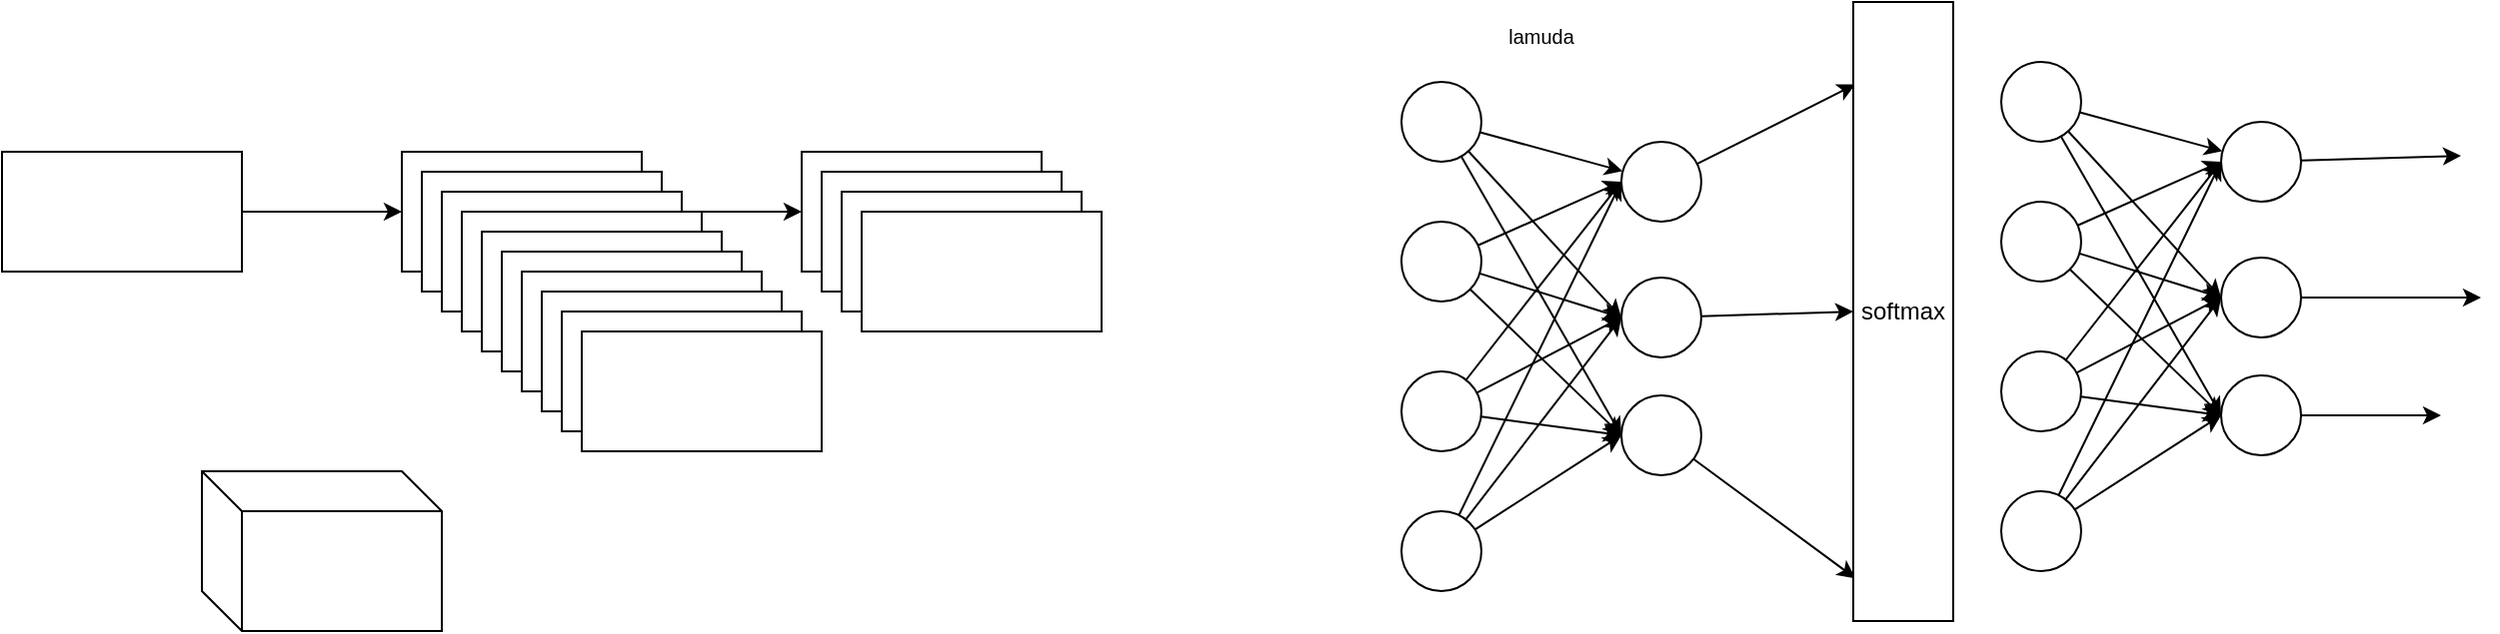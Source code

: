 <mxGraphModel dx="3188" dy="2448" grid="0" gridSize="10" guides="1" tooltips="1" connect="1" arrows="1" fold="1" page="0" pageScale="1" pageWidth="827" pageHeight="1169" background="#ffffff"><root><mxCell id="0"/><mxCell id="1" parent="0"/><mxCell id="27" value="" style="edgeStyle=orthogonalEdgeStyle;rounded=0;html=1;jettySize=auto;orthogonalLoop=1;" parent="1" source="23" target="26" edge="1"><mxGeometry relative="1" as="geometry"/></mxCell><mxCell id="23" value="" style="rounded=0;whiteSpace=wrap;html=1;" parent="1" vertex="1"><mxGeometry x="-1500" y="-980" width="120" height="60" as="geometry"/></mxCell><mxCell id="29" value="" style="edgeStyle=orthogonalEdgeStyle;rounded=0;html=1;jettySize=auto;orthogonalLoop=1;" parent="1" source="26" target="28" edge="1"><mxGeometry relative="1" as="geometry"/></mxCell><mxCell id="26" value="" style="rounded=0;whiteSpace=wrap;html=1;" parent="1" vertex="1"><mxGeometry x="-1300" y="-980" width="120" height="60" as="geometry"/></mxCell><mxCell id="28" value="" style="rounded=0;whiteSpace=wrap;html=1;" parent="1" vertex="1"><mxGeometry x="-1100" y="-980" width="120" height="60" as="geometry"/></mxCell><mxCell id="30" value="" style="rounded=0;whiteSpace=wrap;html=1;" parent="1" vertex="1"><mxGeometry x="-1090" y="-970" width="120" height="60" as="geometry"/></mxCell><mxCell id="31" value="" style="rounded=0;whiteSpace=wrap;html=1;" parent="1" vertex="1"><mxGeometry x="-1080" y="-960" width="120" height="60" as="geometry"/></mxCell><mxCell id="32" value="" style="rounded=0;whiteSpace=wrap;html=1;" parent="1" vertex="1"><mxGeometry x="-1070" y="-950" width="120" height="60" as="geometry"/></mxCell><mxCell id="42" value="" style="group" parent="1" vertex="1" connectable="0"><mxGeometry x="-800" y="-1015" width="40" height="255" as="geometry"/></mxCell><mxCell id="35" value="" style="ellipse;whiteSpace=wrap;html=1;aspect=fixed;" parent="42" vertex="1"><mxGeometry width="40" height="40" as="geometry"/></mxCell><mxCell id="36" value="" style="ellipse;whiteSpace=wrap;html=1;aspect=fixed;" parent="42" vertex="1"><mxGeometry y="70" width="40" height="40" as="geometry"/></mxCell><mxCell id="38" value="" style="ellipse;whiteSpace=wrap;html=1;aspect=fixed;" parent="42" vertex="1"><mxGeometry y="145" width="40" height="40" as="geometry"/></mxCell><mxCell id="39" value="" style="ellipse;whiteSpace=wrap;html=1;aspect=fixed;" parent="42" vertex="1"><mxGeometry y="215" width="40" height="40" as="geometry"/></mxCell><mxCell id="60" style="edgeStyle=none;rounded=0;html=1;jettySize=auto;orthogonalLoop=1;entryX=0.022;entryY=0.133;entryPerimeter=0;" parent="1" source="43" target="110" edge="1"><mxGeometry relative="1" as="geometry"><mxPoint x="-520" y="-965" as="targetPoint"/></mxGeometry></mxCell><mxCell id="43" value="" style="ellipse;whiteSpace=wrap;html=1;aspect=fixed;" parent="1" vertex="1"><mxGeometry x="-690" y="-985" width="40" height="40" as="geometry"/></mxCell><mxCell id="44" style="edgeStyle=none;rounded=0;html=1;jettySize=auto;orthogonalLoop=1;" parent="1" source="35" target="43" edge="1"><mxGeometry relative="1" as="geometry"/></mxCell><mxCell id="45" style="edgeStyle=none;rounded=0;html=1;entryX=0;entryY=0.5;jettySize=auto;orthogonalLoop=1;" parent="1" source="36" target="43" edge="1"><mxGeometry relative="1" as="geometry"/></mxCell><mxCell id="47" style="edgeStyle=none;rounded=0;html=1;entryX=0;entryY=0.5;jettySize=auto;orthogonalLoop=1;" parent="1" source="39" target="43" edge="1"><mxGeometry relative="1" as="geometry"/></mxCell><mxCell id="48" style="edgeStyle=none;rounded=0;html=1;entryX=0;entryY=0.5;jettySize=auto;orthogonalLoop=1;" parent="1" source="38" target="43" edge="1"><mxGeometry relative="1" as="geometry"/></mxCell><mxCell id="49" value="" style="ellipse;whiteSpace=wrap;html=1;aspect=fixed;" parent="1" vertex="1"><mxGeometry x="-690" y="-917" width="40" height="40" as="geometry"/></mxCell><mxCell id="62" style="edgeStyle=none;rounded=0;html=1;jettySize=auto;orthogonalLoop=1;entryX=0.022;entryY=0.931;entryPerimeter=0;" parent="1" source="50" target="110" edge="1"><mxGeometry relative="1" as="geometry"><mxPoint x="-570" y="-835" as="targetPoint"/></mxGeometry></mxCell><mxCell id="50" value="" style="ellipse;whiteSpace=wrap;html=1;aspect=fixed;" parent="1" vertex="1"><mxGeometry x="-690" y="-858" width="40" height="40" as="geometry"/></mxCell><mxCell id="51" style="edgeStyle=none;rounded=0;html=1;entryX=0;entryY=0.5;jettySize=auto;orthogonalLoop=1;" parent="1" source="36" target="49" edge="1"><mxGeometry relative="1" as="geometry"/></mxCell><mxCell id="52" style="edgeStyle=none;rounded=0;html=1;entryX=0;entryY=0.5;jettySize=auto;orthogonalLoop=1;" parent="1" source="38" target="49" edge="1"><mxGeometry relative="1" as="geometry"/></mxCell><mxCell id="54" style="edgeStyle=none;rounded=0;html=1;entryX=0;entryY=0.5;jettySize=auto;orthogonalLoop=1;" parent="1" source="39" target="49" edge="1"><mxGeometry relative="1" as="geometry"/></mxCell><mxCell id="55" style="edgeStyle=none;rounded=0;html=1;entryX=0;entryY=0.5;jettySize=auto;orthogonalLoop=1;" parent="1" source="35" target="49" edge="1"><mxGeometry relative="1" as="geometry"/></mxCell><mxCell id="56" style="edgeStyle=none;rounded=0;html=1;entryX=0;entryY=0.5;jettySize=auto;orthogonalLoop=1;" parent="1" source="35" target="50" edge="1"><mxGeometry relative="1" as="geometry"/></mxCell><mxCell id="57" style="edgeStyle=none;rounded=0;html=1;entryX=0;entryY=0.5;jettySize=auto;orthogonalLoop=1;" parent="1" source="36" target="50" edge="1"><mxGeometry relative="1" as="geometry"/></mxCell><mxCell id="58" style="edgeStyle=none;rounded=0;html=1;entryX=0;entryY=0.5;jettySize=auto;orthogonalLoop=1;" parent="1" source="38" target="50" edge="1"><mxGeometry relative="1" as="geometry"/></mxCell><mxCell id="59" style="edgeStyle=none;rounded=0;html=1;entryX=0;entryY=0.5;jettySize=auto;orthogonalLoop=1;" parent="1" source="39" target="50" edge="1"><mxGeometry relative="1" as="geometry"/></mxCell><mxCell id="63" value="&lt;sup&gt;lamuda&lt;/sup&gt;" style="text;html=1;strokeColor=none;fillColor=none;align=center;verticalAlign=middle;whiteSpace=wrap;rounded=0;" parent="1" vertex="1"><mxGeometry x="-750" y="-1045" width="40" height="20" as="geometry"/></mxCell><mxCell id="64" value="" style="rounded=0;whiteSpace=wrap;html=1;" parent="1" vertex="1"><mxGeometry x="-1290" y="-970" width="120" height="60" as="geometry"/></mxCell><mxCell id="65" value="" style="rounded=0;whiteSpace=wrap;html=1;" parent="1" vertex="1"><mxGeometry x="-1280" y="-960" width="120" height="60" as="geometry"/></mxCell><mxCell id="66" value="" style="rounded=0;whiteSpace=wrap;html=1;" parent="1" vertex="1"><mxGeometry x="-1270" y="-950" width="120" height="60" as="geometry"/></mxCell><mxCell id="67" value="" style="rounded=0;whiteSpace=wrap;html=1;" parent="1" vertex="1"><mxGeometry x="-1260" y="-940" width="120" height="60" as="geometry"/></mxCell><mxCell id="68" value="" style="rounded=0;whiteSpace=wrap;html=1;" parent="1" vertex="1"><mxGeometry x="-1250" y="-930" width="120" height="60" as="geometry"/></mxCell><mxCell id="69" value="" style="rounded=0;whiteSpace=wrap;html=1;" parent="1" vertex="1"><mxGeometry x="-1240" y="-920" width="120" height="60" as="geometry"/></mxCell><mxCell id="70" value="" style="rounded=0;whiteSpace=wrap;html=1;" parent="1" vertex="1"><mxGeometry x="-1230" y="-910" width="120" height="60" as="geometry"/></mxCell><mxCell id="71" value="" style="rounded=0;whiteSpace=wrap;html=1;" parent="1" vertex="1"><mxGeometry x="-1220" y="-900" width="120" height="60" as="geometry"/></mxCell><mxCell id="72" value="" style="rounded=0;whiteSpace=wrap;html=1;" parent="1" vertex="1"><mxGeometry x="-1210" y="-890" width="120" height="60" as="geometry"/></mxCell><mxCell id="73" value="" style="shape=cube;whiteSpace=wrap;html=1;boundedLbl=1;" parent="1" vertex="1"><mxGeometry x="-1400" y="-820" width="120" height="80" as="geometry"/></mxCell><mxCell id="79" value="" style="group" parent="1" vertex="1" connectable="0"><mxGeometry x="-500" y="-1025" width="40" height="255" as="geometry"/></mxCell><mxCell id="80" value="" style="ellipse;whiteSpace=wrap;html=1;aspect=fixed;" parent="79" vertex="1"><mxGeometry width="40" height="40" as="geometry"/></mxCell><mxCell id="81" value="" style="ellipse;whiteSpace=wrap;html=1;aspect=fixed;" parent="79" vertex="1"><mxGeometry y="70" width="40" height="40" as="geometry"/></mxCell><mxCell id="82" value="" style="ellipse;whiteSpace=wrap;html=1;aspect=fixed;" parent="79" vertex="1"><mxGeometry y="145" width="40" height="40" as="geometry"/></mxCell><mxCell id="83" value="" style="ellipse;whiteSpace=wrap;html=1;aspect=fixed;" parent="79" vertex="1"><mxGeometry y="215" width="40" height="40" as="geometry"/></mxCell><mxCell id="84" style="edgeStyle=none;rounded=0;html=1;jettySize=auto;orthogonalLoop=1;" parent="1" source="85" edge="1"><mxGeometry relative="1" as="geometry"><mxPoint x="-270" y="-978" as="targetPoint"/></mxGeometry></mxCell><mxCell id="85" value="" style="ellipse;whiteSpace=wrap;html=1;aspect=fixed;" parent="1" vertex="1"><mxGeometry x="-390" y="-995" width="40" height="40" as="geometry"/></mxCell><mxCell id="86" style="edgeStyle=none;rounded=0;html=1;jettySize=auto;orthogonalLoop=1;" parent="1" source="80" target="85" edge="1"><mxGeometry relative="1" as="geometry"/></mxCell><mxCell id="87" style="edgeStyle=none;rounded=0;html=1;entryX=0;entryY=0.5;jettySize=auto;orthogonalLoop=1;" parent="1" source="81" target="85" edge="1"><mxGeometry relative="1" as="geometry"/></mxCell><mxCell id="88" style="edgeStyle=none;rounded=0;html=1;entryX=0;entryY=0.5;jettySize=auto;orthogonalLoop=1;" parent="1" source="83" target="85" edge="1"><mxGeometry relative="1" as="geometry"/></mxCell><mxCell id="89" style="edgeStyle=none;rounded=0;html=1;entryX=0;entryY=0.5;jettySize=auto;orthogonalLoop=1;" parent="1" source="82" target="85" edge="1"><mxGeometry relative="1" as="geometry"/></mxCell><mxCell id="90" style="edgeStyle=none;rounded=0;html=1;jettySize=auto;orthogonalLoop=1;" parent="1" source="91" edge="1"><mxGeometry relative="1" as="geometry"><mxPoint x="-260" y="-907" as="targetPoint"/></mxGeometry></mxCell><mxCell id="91" value="" style="ellipse;whiteSpace=wrap;html=1;aspect=fixed;" parent="1" vertex="1"><mxGeometry x="-390" y="-927" width="40" height="40" as="geometry"/></mxCell><mxCell id="92" style="edgeStyle=none;rounded=0;html=1;jettySize=auto;orthogonalLoop=1;" parent="1" source="93" edge="1"><mxGeometry relative="1" as="geometry"><mxPoint x="-280" y="-848" as="targetPoint"/></mxGeometry></mxCell><mxCell id="93" value="" style="ellipse;whiteSpace=wrap;html=1;aspect=fixed;" parent="1" vertex="1"><mxGeometry x="-390" y="-868" width="40" height="40" as="geometry"/></mxCell><mxCell id="94" style="edgeStyle=none;rounded=0;html=1;entryX=0;entryY=0.5;jettySize=auto;orthogonalLoop=1;" parent="1" source="81" target="91" edge="1"><mxGeometry relative="1" as="geometry"/></mxCell><mxCell id="95" style="edgeStyle=none;rounded=0;html=1;entryX=0;entryY=0.5;jettySize=auto;orthogonalLoop=1;" parent="1" source="82" target="91" edge="1"><mxGeometry relative="1" as="geometry"/></mxCell><mxCell id="96" style="edgeStyle=none;rounded=0;html=1;entryX=0;entryY=0.5;jettySize=auto;orthogonalLoop=1;" parent="1" source="83" target="91" edge="1"><mxGeometry relative="1" as="geometry"/></mxCell><mxCell id="97" style="edgeStyle=none;rounded=0;html=1;entryX=0;entryY=0.5;jettySize=auto;orthogonalLoop=1;" parent="1" source="80" target="91" edge="1"><mxGeometry relative="1" as="geometry"/></mxCell><mxCell id="98" style="edgeStyle=none;rounded=0;html=1;entryX=0;entryY=0.5;jettySize=auto;orthogonalLoop=1;" parent="1" source="80" target="93" edge="1"><mxGeometry relative="1" as="geometry"/></mxCell><mxCell id="99" style="edgeStyle=none;rounded=0;html=1;entryX=0;entryY=0.5;jettySize=auto;orthogonalLoop=1;" parent="1" source="81" target="93" edge="1"><mxGeometry relative="1" as="geometry"/></mxCell><mxCell id="100" style="edgeStyle=none;rounded=0;html=1;entryX=0;entryY=0.5;jettySize=auto;orthogonalLoop=1;" parent="1" source="82" target="93" edge="1"><mxGeometry relative="1" as="geometry"/></mxCell><mxCell id="101" style="edgeStyle=none;rounded=0;html=1;entryX=0;entryY=0.5;jettySize=auto;orthogonalLoop=1;" parent="1" source="83" target="93" edge="1"><mxGeometry relative="1" as="geometry"/></mxCell><mxCell id="110" value="softmax" style="rounded=0;whiteSpace=wrap;html=1;" parent="1" vertex="1"><mxGeometry x="-574" y="-1055" width="50" height="310" as="geometry"/></mxCell><mxCell id="113" style="edgeStyle=none;rounded=0;html=1;entryX=0;entryY=0.5;jettySize=auto;orthogonalLoop=1;" parent="1" source="49" target="110" edge="1"><mxGeometry relative="1" as="geometry"/></mxCell></root></mxGraphModel>